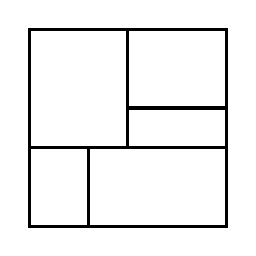 \begin{tikzpicture}[very thick, scale=.5]
    \draw (0,2) rectangle (5/2,5);
    \draw (5/2,3) rectangle (5,5);
    \draw (5/2,2) rectangle (5,3);
    \draw (0,0) rectangle (3/2,2);
    \draw (3/2,0) rectangle (5,2);
\end{tikzpicture}
